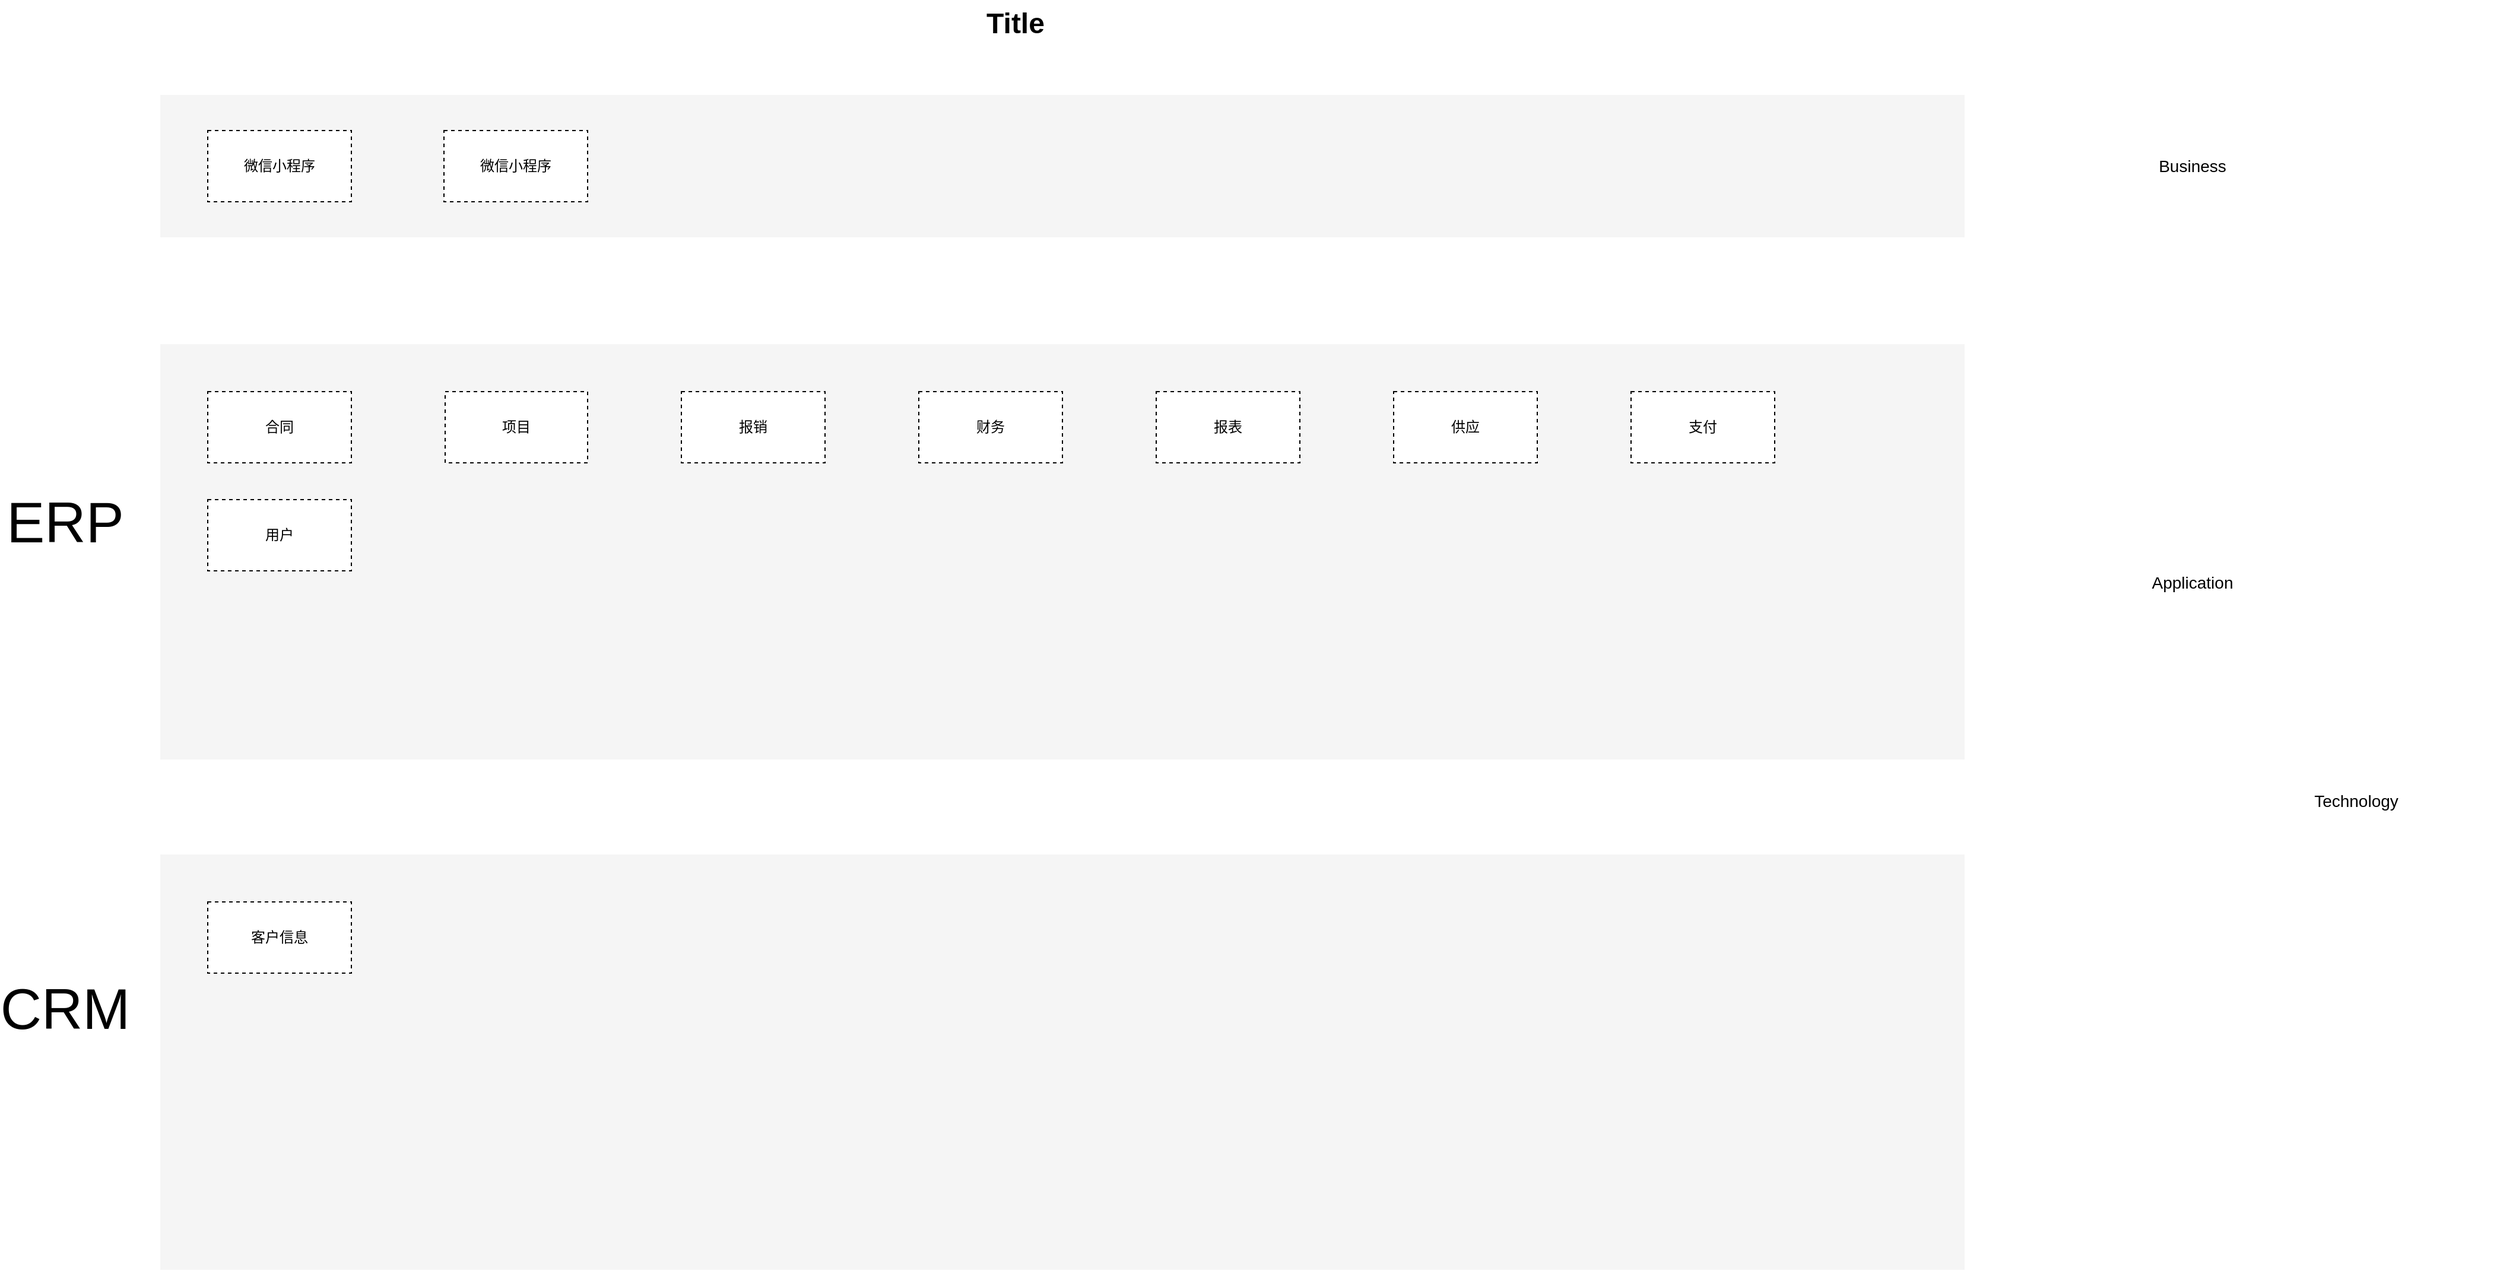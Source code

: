 <mxfile version="10.6.5" type="github"><diagram name="Page-1" id="44bbcf24-548e-d532-59d3-359de5b44cbb"><mxGraphModel dx="2020" dy="1098" grid="1" gridSize="10" guides="1" tooltips="1" connect="1" arrows="1" fold="1" page="1" pageScale="1.5" pageWidth="1169" pageHeight="826" background="none" math="0" shadow="0"><root><mxCell id="0" style=";html=1;"/><mxCell id="1" style=";html=1;" parent="0"/><mxCell id="6eae4fabf1afb631-29" value="Technology" style="text;html=1;strokeColor=none;fillColor=none;align=center;verticalAlign=middle;whiteSpace=wrap;fontSize=14;" parent="1" vertex="1"><mxGeometry x="1890" y="705" width="240" height="20" as="geometry"/></mxCell><mxCell id="6eae4fabf1afb631-30" value="Application" style="text;html=1;strokeColor=none;fillColor=none;align=center;verticalAlign=middle;whiteSpace=wrap;fontSize=14;" parent="1" vertex="1"><mxGeometry x="1752" y="521" width="240" height="20" as="geometry"/></mxCell><mxCell id="6eae4fabf1afb631-31" value="Business" style="text;html=1;strokeColor=none;fillColor=none;align=center;verticalAlign=middle;whiteSpace=wrap;fontSize=14;" parent="1" vertex="1"><mxGeometry x="1751.8" y="170" width="240" height="20" as="geometry"/></mxCell><mxCell id="6eae4fabf1afb631-37" value="Title" style="text;strokeColor=none;fillColor=none;html=1;fontSize=24;fontStyle=1;verticalAlign=middle;align=center;" parent="1" vertex="1"><mxGeometry x="80" y="40" width="1600" height="40" as="geometry"/></mxCell><mxCell id="c9qvaB_xWX4tZetMvXIY-1" value="" style="rounded=0;whiteSpace=wrap;html=1;fillColor=#f5f5f5;strokeColor=none;fontColor=#333333;dashed=1;" vertex="1" parent="1"><mxGeometry x="160" y="120" width="1520" height="120" as="geometry"/></mxCell><mxCell id="c9qvaB_xWX4tZetMvXIY-4" value="微信小程序" style="rounded=0;whiteSpace=wrap;html=1;dashed=1;strokeColor=#000000;" vertex="1" parent="1"><mxGeometry x="200" y="150" width="121" height="60" as="geometry"/></mxCell><mxCell id="c9qvaB_xWX4tZetMvXIY-5" value="" style="rounded=0;whiteSpace=wrap;html=1;fillColor=#f5f5f5;strokeColor=none;fontColor=#333333;dashed=1;" vertex="1" parent="1"><mxGeometry x="160" y="330" width="1520" height="350" as="geometry"/></mxCell><mxCell id="c9qvaB_xWX4tZetMvXIY-6" value="合同" style="rounded=0;whiteSpace=wrap;html=1;dashed=1;strokeColor=#000000;" vertex="1" parent="1"><mxGeometry x="200" y="370" width="121" height="60" as="geometry"/></mxCell><mxCell id="c9qvaB_xWX4tZetMvXIY-10" value="项目" style="rounded=0;whiteSpace=wrap;html=1;dashed=1;strokeColor=#000000;" vertex="1" parent="1"><mxGeometry x="400" y="370" width="120" height="60" as="geometry"/></mxCell><mxCell id="c9qvaB_xWX4tZetMvXIY-11" value="报销" style="rounded=0;whiteSpace=wrap;html=1;dashed=1;strokeColor=#000000;" vertex="1" parent="1"><mxGeometry x="599" y="370" width="121" height="60" as="geometry"/></mxCell><mxCell id="c9qvaB_xWX4tZetMvXIY-12" value="财务" style="rounded=0;whiteSpace=wrap;html=1;dashed=1;strokeColor=#000000;" vertex="1" parent="1"><mxGeometry x="799" y="370" width="121" height="60" as="geometry"/></mxCell><mxCell id="c9qvaB_xWX4tZetMvXIY-13" value="报表" style="rounded=0;whiteSpace=wrap;html=1;dashed=1;strokeColor=#000000;" vertex="1" parent="1"><mxGeometry x="999" y="370" width="121" height="60" as="geometry"/></mxCell><mxCell id="c9qvaB_xWX4tZetMvXIY-14" value="供应" style="rounded=0;whiteSpace=wrap;html=1;dashed=1;strokeColor=#000000;" vertex="1" parent="1"><mxGeometry x="1199" y="370" width="121" height="60" as="geometry"/></mxCell><mxCell id="c9qvaB_xWX4tZetMvXIY-15" value="支付" style="rounded=0;whiteSpace=wrap;html=1;dashed=1;strokeColor=#000000;" vertex="1" parent="1"><mxGeometry x="1399" y="370" width="121" height="60" as="geometry"/></mxCell><mxCell id="c9qvaB_xWX4tZetMvXIY-19" value="&lt;span style=&quot;font-size: 48px&quot;&gt;ERP&lt;/span&gt;" style="text;html=1;strokeColor=none;fillColor=none;align=center;verticalAlign=middle;whiteSpace=wrap;rounded=0;dashed=1;" vertex="1" parent="1"><mxGeometry x="60" y="470" width="40" height="20" as="geometry"/></mxCell><mxCell id="c9qvaB_xWX4tZetMvXIY-24" value="&lt;span style=&quot;font-size: 48px&quot;&gt;CRM&lt;/span&gt;" style="text;html=1;strokeColor=none;fillColor=none;align=center;verticalAlign=middle;whiteSpace=wrap;rounded=0;dashed=1;" vertex="1" parent="1"><mxGeometry x="60" y="880" width="40" height="20" as="geometry"/></mxCell><mxCell id="c9qvaB_xWX4tZetMvXIY-25" value="" style="rounded=0;whiteSpace=wrap;html=1;fillColor=#f5f5f5;strokeColor=none;fontColor=#333333;dashed=1;" vertex="1" parent="1"><mxGeometry x="160" y="760" width="1520" height="350" as="geometry"/></mxCell><mxCell id="c9qvaB_xWX4tZetMvXIY-26" value="客户信息" style="rounded=0;whiteSpace=wrap;html=1;dashed=1;strokeColor=#000000;" vertex="1" parent="1"><mxGeometry x="200" y="800" width="121" height="60" as="geometry"/></mxCell><mxCell id="c9qvaB_xWX4tZetMvXIY-27" value="用户" style="rounded=0;whiteSpace=wrap;html=1;dashed=1;strokeColor=#000000;" vertex="1" parent="1"><mxGeometry x="200" y="461" width="121" height="60" as="geometry"/></mxCell><mxCell id="c9qvaB_xWX4tZetMvXIY-28" value="微信小程序" style="rounded=0;whiteSpace=wrap;html=1;dashed=1;strokeColor=#000000;" vertex="1" parent="1"><mxGeometry x="399" y="150" width="121" height="60" as="geometry"/></mxCell></root></mxGraphModel></diagram></mxfile>